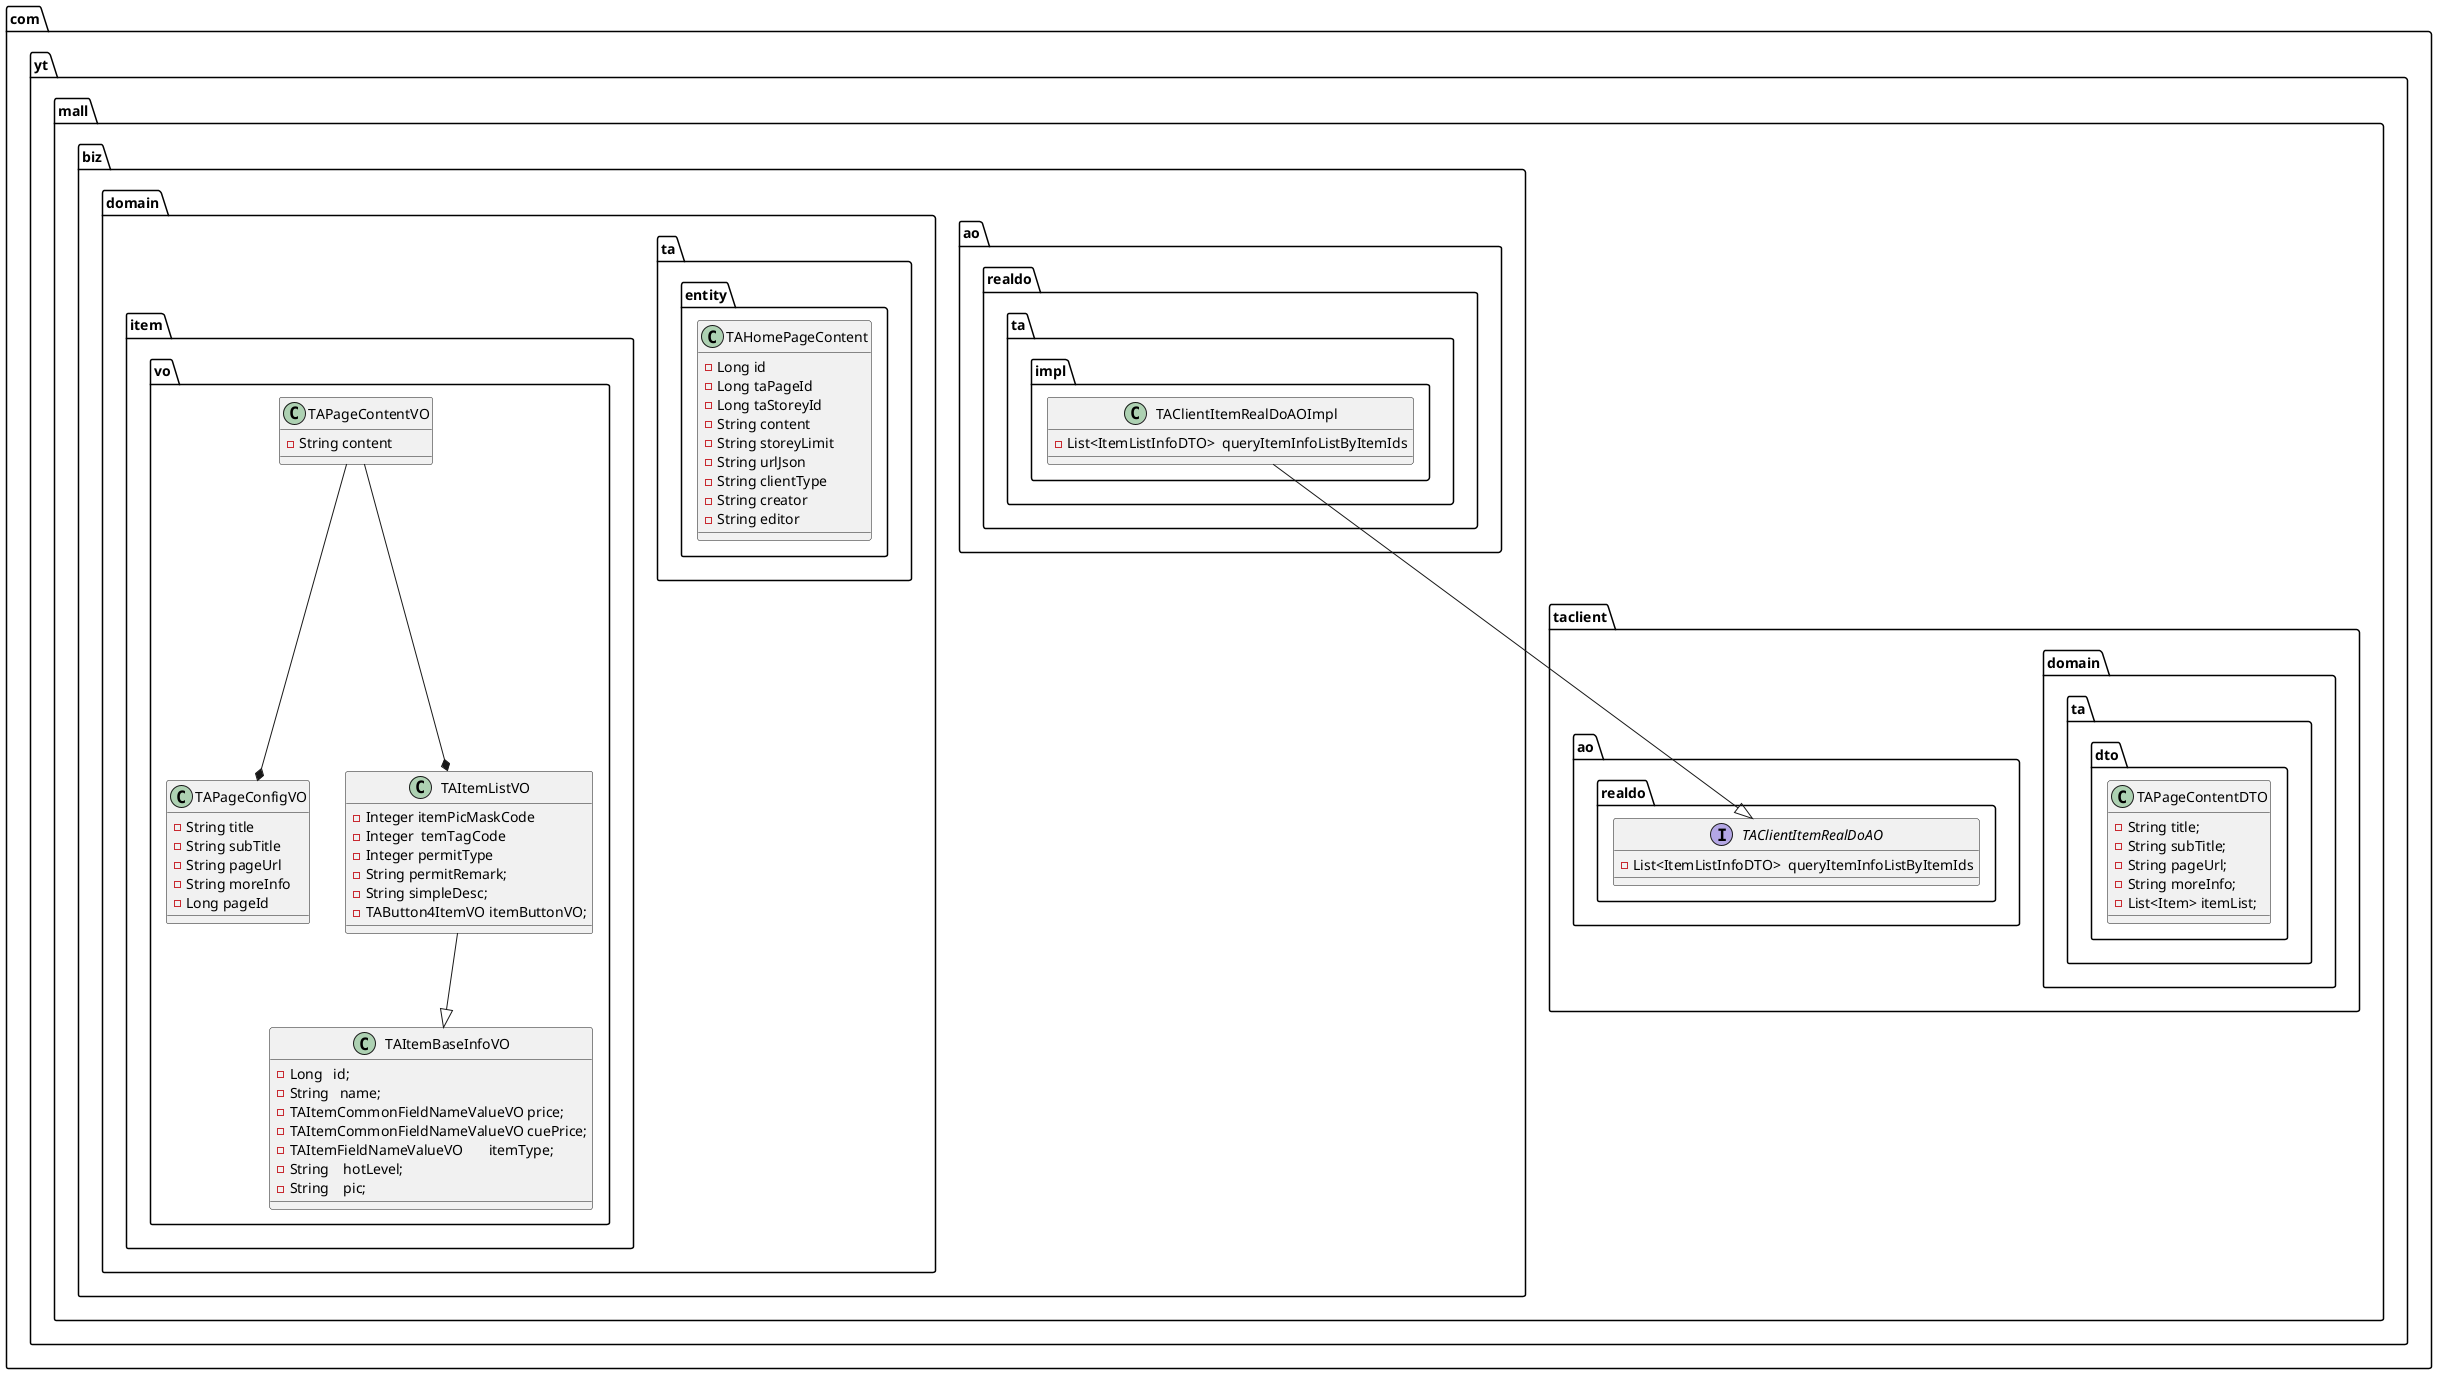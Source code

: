 @startuml
package com.yt.mall.biz.domain.ta.entity {
    class TAHomePageContent {
        - Long id
        - Long taPageId
        - Long taStoreyId
        - String content
        - String storeyLimit
        - String urlJson
        - String clientType
        - String creator
        - String editor
    }
}

package com.yt.mall.biz.domain.item.vo {
class TAPageContentVO {
    - String content
}

class TAPageConfigVO {
    - String title
    - String subTitle
    - String pageUrl
    - String moreInfo
    - Long pageId
}

class TAItemListVO {
    - Integer itemPicMaskCode
    - Integer  temTagCode
    -  Integer permitType
  - String permitRemark;
  - String simpleDesc;
   -TAButton4ItemVO itemButtonVO;
}

class TAItemBaseInfoVO {
     - Long   id;
      - String   name;
       - TAItemCommonFieldNameValueVO price;
       - TAItemCommonFieldNameValueVO cuePrice;
       - TAItemFieldNameValueVO       itemType;
      - String    hotLevel;
       - String    pic;
}

}

package com.yt.mall.taclient.domain.ta.dto {

    class TAPageContentDTO {
        - String title;
        - String subTitle;
        - String pageUrl;
        - String moreInfo;
        - List<Item> itemList;
    }
}

package com.yt.mall.taclient.ao.realdo {
interface TAClientItemRealDoAO {
    - List<ItemListInfoDTO>  queryItemInfoListByItemIds
}
}
package com.yt.mall.biz.ao.realdo.ta.impl {
    class TAClientItemRealDoAOImpl {
 - List<ItemListInfoDTO>  queryItemInfoListByItemIds
}
}

'enum TAStoreyComponentTypeEnum {
' ITEM_LIST("ITEM_LIST", "商品列表", TAStoreyItemListDTO.class)
'}

TAPageContentVO --* TAPageConfigVO
TAPageContentVO --* TAItemListVO
TAItemListVO --|> TAItemBaseInfoVO
TAClientItemRealDoAOImpl --|> TAClientItemRealDoAO
@enduml